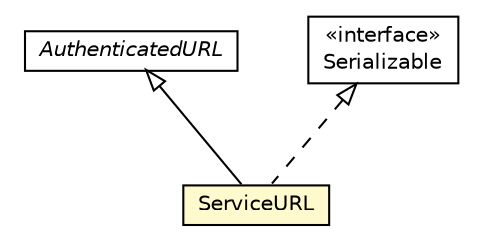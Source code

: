 #!/usr/local/bin/dot
#
# Class diagram 
# Generated by UMLGraph version R5_6-24-gf6e263 (http://www.umlgraph.org/)
#

digraph G {
	edge [fontname="Helvetica",fontsize=10,labelfontname="Helvetica",labelfontsize=10];
	node [fontname="Helvetica",fontsize=10,shape=plaintext];
	nodesep=0.25;
	ranksep=0.5;
	// ch.ethz.iks.slp.ServiceURL
	c347648 [label=<<table title="ch.ethz.iks.slp.ServiceURL" border="0" cellborder="1" cellspacing="0" cellpadding="2" port="p" bgcolor="lemonChiffon" href="./ServiceURL.html">
		<tr><td><table border="0" cellspacing="0" cellpadding="1">
<tr><td align="center" balign="center"> ServiceURL </td></tr>
		</table></td></tr>
		</table>>, URL="./ServiceURL.html", fontname="Helvetica", fontcolor="black", fontsize=10.0];
	// ch.ethz.iks.slp.impl.AuthenticatedURL
	c347658 [label=<<table title="ch.ethz.iks.slp.impl.AuthenticatedURL" border="0" cellborder="1" cellspacing="0" cellpadding="2" port="p" href="./impl/AuthenticatedURL.html">
		<tr><td><table border="0" cellspacing="0" cellpadding="1">
<tr><td align="center" balign="center"><font face="Helvetica-Oblique"> AuthenticatedURL </font></td></tr>
		</table></td></tr>
		</table>>, URL="./impl/AuthenticatedURL.html", fontname="Helvetica", fontcolor="black", fontsize=10.0];
	//ch.ethz.iks.slp.ServiceURL extends ch.ethz.iks.slp.impl.AuthenticatedURL
	c347658:p -> c347648:p [dir=back,arrowtail=empty];
	//ch.ethz.iks.slp.ServiceURL implements java.io.Serializable
	c348236:p -> c347648:p [dir=back,arrowtail=empty,style=dashed];
	// java.io.Serializable
	c348236 [label=<<table title="java.io.Serializable" border="0" cellborder="1" cellspacing="0" cellpadding="2" port="p" href="http://java.sun.com/j2se/1.4.2/docs/api/java/io/Serializable.html">
		<tr><td><table border="0" cellspacing="0" cellpadding="1">
<tr><td align="center" balign="center"> &#171;interface&#187; </td></tr>
<tr><td align="center" balign="center"> Serializable </td></tr>
		</table></td></tr>
		</table>>, URL="http://java.sun.com/j2se/1.4.2/docs/api/java/io/Serializable.html", fontname="Helvetica", fontcolor="black", fontsize=10.0];
}

